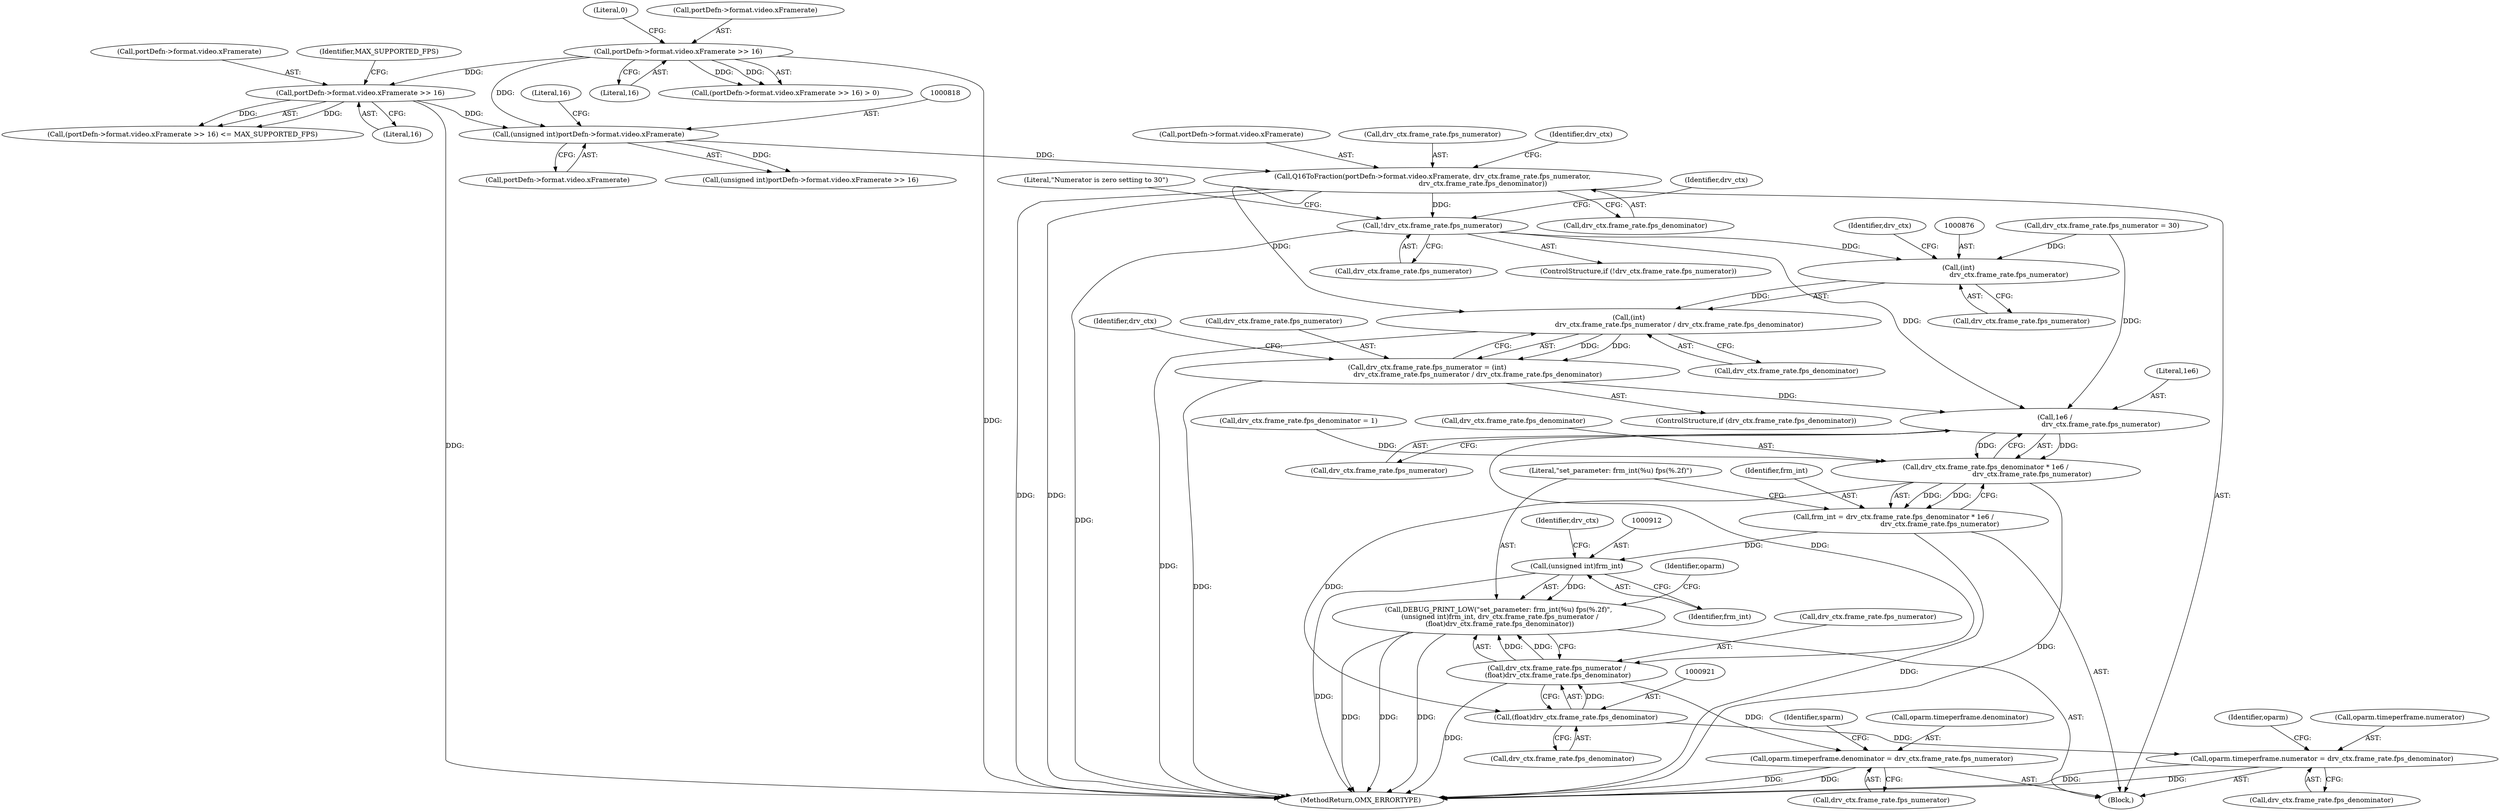 digraph "0_Android_560ccdb509a7b86186fac0fce1b25bd9a3e6a6e8_2@pointer" {
"1000827" [label="(Call,Q16ToFraction(portDefn->format.video.xFramerate, drv_ctx.frame_rate.fps_numerator,\n                                               drv_ctx.frame_rate.fps_denominator))"];
"1000817" [label="(Call,(unsigned int)portDefn->format.video.xFramerate)"];
"1000792" [label="(Call,portDefn->format.video.xFramerate >> 16)"];
"1000803" [label="(Call,portDefn->format.video.xFramerate >> 16)"];
"1000846" [label="(Call,!drv_ctx.frame_rate.fps_numerator)"];
"1000875" [label="(Call,(int)\n                                               drv_ctx.frame_rate.fps_numerator)"];
"1000874" [label="(Call,(int)\n                                               drv_ctx.frame_rate.fps_numerator / drv_ctx.frame_rate.fps_denominator)"];
"1000868" [label="(Call,drv_ctx.frame_rate.fps_numerator = (int)\n                                               drv_ctx.frame_rate.fps_numerator / drv_ctx.frame_rate.fps_denominator)"];
"1000902" [label="(Call,1e6 /\n                                           drv_ctx.frame_rate.fps_numerator)"];
"1000896" [label="(Call,drv_ctx.frame_rate.fps_denominator * 1e6 /\n                                           drv_ctx.frame_rate.fps_numerator)"];
"1000894" [label="(Call,frm_int = drv_ctx.frame_rate.fps_denominator * 1e6 /\n                                           drv_ctx.frame_rate.fps_numerator)"];
"1000911" [label="(Call,(unsigned int)frm_int)"];
"1000909" [label="(Call,DEBUG_PRINT_LOW(\"set_parameter: frm_int(%u) fps(%.2f)\",\n (unsigned int)frm_int, drv_ctx.frame_rate.fps_numerator /\n (float)drv_ctx.frame_rate.fps_denominator))"];
"1000920" [label="(Call,(float)drv_ctx.frame_rate.fps_denominator)"];
"1000914" [label="(Call,drv_ctx.frame_rate.fps_numerator /\n (float)drv_ctx.frame_rate.fps_denominator)"];
"1000939" [label="(Call,oparm.timeperframe.denominator = drv_ctx.frame_rate.fps_numerator)"];
"1000928" [label="(Call,oparm.timeperframe.numerator = drv_ctx.frame_rate.fps_denominator)"];
"1000953" [label="(Identifier,sparm)"];
"1000800" [label="(Literal,16)"];
"1000819" [label="(Call,portDefn->format.video.xFramerate)"];
"1000812" [label="(Identifier,MAX_SUPPORTED_FPS)"];
"1000877" [label="(Call,drv_ctx.frame_rate.fps_numerator)"];
"1000915" [label="(Call,drv_ctx.frame_rate.fps_numerator)"];
"1000801" [label="(Literal,0)"];
"1000882" [label="(Call,drv_ctx.frame_rate.fps_denominator)"];
"1000862" [label="(ControlStructure,if (drv_ctx.frame_rate.fps_denominator))"];
"1000890" [label="(Identifier,drv_ctx)"];
"1000942" [label="(Identifier,oparm)"];
"1000896" [label="(Call,drv_ctx.frame_rate.fps_denominator * 1e6 /\n                                           drv_ctx.frame_rate.fps_numerator)"];
"1000945" [label="(Call,drv_ctx.frame_rate.fps_numerator)"];
"1000895" [label="(Identifier,frm_int)"];
"1000884" [label="(Identifier,drv_ctx)"];
"1000928" [label="(Call,oparm.timeperframe.numerator = drv_ctx.frame_rate.fps_denominator)"];
"1000868" [label="(Call,drv_ctx.frame_rate.fps_numerator = (int)\n                                               drv_ctx.frame_rate.fps_numerator / drv_ctx.frame_rate.fps_denominator)"];
"1000811" [label="(Literal,16)"];
"1000791" [label="(Call,(portDefn->format.video.xFramerate >> 16) > 0)"];
"1000909" [label="(Call,DEBUG_PRINT_LOW(\"set_parameter: frm_int(%u) fps(%.2f)\",\n (unsigned int)frm_int, drv_ctx.frame_rate.fps_numerator /\n (float)drv_ctx.frame_rate.fps_denominator))"];
"1000840" [label="(Call,drv_ctx.frame_rate.fps_denominator)"];
"1000845" [label="(ControlStructure,if (!drv_ctx.frame_rate.fps_numerator))"];
"1000865" [label="(Identifier,drv_ctx)"];
"1000894" [label="(Call,frm_int = drv_ctx.frame_rate.fps_denominator * 1e6 /\n                                           drv_ctx.frame_rate.fps_numerator)"];
"1000920" [label="(Call,(float)drv_ctx.frame_rate.fps_denominator)"];
"1000914" [label="(Call,drv_ctx.frame_rate.fps_numerator /\n (float)drv_ctx.frame_rate.fps_denominator)"];
"1000849" [label="(Identifier,drv_ctx)"];
"1000813" [label="(Block,)"];
"1000828" [label="(Call,portDefn->format.video.xFramerate)"];
"1000875" [label="(Call,(int)\n                                               drv_ctx.frame_rate.fps_numerator)"];
"1000826" [label="(Literal,16)"];
"1000792" [label="(Call,portDefn->format.video.xFramerate >> 16)"];
"1000904" [label="(Call,drv_ctx.frame_rate.fps_numerator)"];
"1000887" [label="(Call,drv_ctx.frame_rate.fps_denominator = 1)"];
"1000827" [label="(Call,Q16ToFraction(portDefn->format.video.xFramerate, drv_ctx.frame_rate.fps_numerator,\n                                               drv_ctx.frame_rate.fps_denominator))"];
"1000897" [label="(Call,drv_ctx.frame_rate.fps_denominator)"];
"1000911" [label="(Call,(unsigned int)frm_int)"];
"1000855" [label="(Call,drv_ctx.frame_rate.fps_numerator = 30)"];
"1000793" [label="(Call,portDefn->format.video.xFramerate)"];
"1000874" [label="(Call,(int)\n                                               drv_ctx.frame_rate.fps_numerator / drv_ctx.frame_rate.fps_denominator)"];
"1000835" [label="(Call,drv_ctx.frame_rate.fps_numerator)"];
"1003102" [label="(MethodReturn,OMX_ERRORTYPE)"];
"1000803" [label="(Call,portDefn->format.video.xFramerate >> 16)"];
"1000939" [label="(Call,oparm.timeperframe.denominator = drv_ctx.frame_rate.fps_numerator)"];
"1000816" [label="(Call,(unsigned int)portDefn->format.video.xFramerate >> 16)"];
"1000847" [label="(Call,drv_ctx.frame_rate.fps_numerator)"];
"1000940" [label="(Call,oparm.timeperframe.denominator)"];
"1000846" [label="(Call,!drv_ctx.frame_rate.fps_numerator)"];
"1000903" [label="(Literal,1e6)"];
"1000913" [label="(Identifier,frm_int)"];
"1000931" [label="(Identifier,oparm)"];
"1000804" [label="(Call,portDefn->format.video.xFramerate)"];
"1000902" [label="(Call,1e6 /\n                                           drv_ctx.frame_rate.fps_numerator)"];
"1000934" [label="(Call,drv_ctx.frame_rate.fps_denominator)"];
"1000817" [label="(Call,(unsigned int)portDefn->format.video.xFramerate)"];
"1000910" [label="(Literal,\"set_parameter: frm_int(%u) fps(%.2f)\")"];
"1000854" [label="(Literal,\"Numerator is zero setting to 30\")"];
"1000869" [label="(Call,drv_ctx.frame_rate.fps_numerator)"];
"1000917" [label="(Identifier,drv_ctx)"];
"1000922" [label="(Call,drv_ctx.frame_rate.fps_denominator)"];
"1000929" [label="(Call,oparm.timeperframe.numerator)"];
"1000802" [label="(Call,(portDefn->format.video.xFramerate >> 16) <= MAX_SUPPORTED_FPS)"];
"1000827" -> "1000813"  [label="AST: "];
"1000827" -> "1000840"  [label="CFG: "];
"1000828" -> "1000827"  [label="AST: "];
"1000835" -> "1000827"  [label="AST: "];
"1000840" -> "1000827"  [label="AST: "];
"1000849" -> "1000827"  [label="CFG: "];
"1000827" -> "1003102"  [label="DDG: "];
"1000827" -> "1003102"  [label="DDG: "];
"1000817" -> "1000827"  [label="DDG: "];
"1000827" -> "1000846"  [label="DDG: "];
"1000827" -> "1000874"  [label="DDG: "];
"1000817" -> "1000816"  [label="AST: "];
"1000817" -> "1000819"  [label="CFG: "];
"1000818" -> "1000817"  [label="AST: "];
"1000819" -> "1000817"  [label="AST: "];
"1000826" -> "1000817"  [label="CFG: "];
"1000817" -> "1000816"  [label="DDG: "];
"1000792" -> "1000817"  [label="DDG: "];
"1000803" -> "1000817"  [label="DDG: "];
"1000792" -> "1000791"  [label="AST: "];
"1000792" -> "1000800"  [label="CFG: "];
"1000793" -> "1000792"  [label="AST: "];
"1000800" -> "1000792"  [label="AST: "];
"1000801" -> "1000792"  [label="CFG: "];
"1000792" -> "1003102"  [label="DDG: "];
"1000792" -> "1000791"  [label="DDG: "];
"1000792" -> "1000791"  [label="DDG: "];
"1000792" -> "1000803"  [label="DDG: "];
"1000803" -> "1000802"  [label="AST: "];
"1000803" -> "1000811"  [label="CFG: "];
"1000804" -> "1000803"  [label="AST: "];
"1000811" -> "1000803"  [label="AST: "];
"1000812" -> "1000803"  [label="CFG: "];
"1000803" -> "1003102"  [label="DDG: "];
"1000803" -> "1000802"  [label="DDG: "];
"1000803" -> "1000802"  [label="DDG: "];
"1000846" -> "1000845"  [label="AST: "];
"1000846" -> "1000847"  [label="CFG: "];
"1000847" -> "1000846"  [label="AST: "];
"1000854" -> "1000846"  [label="CFG: "];
"1000865" -> "1000846"  [label="CFG: "];
"1000846" -> "1003102"  [label="DDG: "];
"1000846" -> "1000875"  [label="DDG: "];
"1000846" -> "1000902"  [label="DDG: "];
"1000875" -> "1000874"  [label="AST: "];
"1000875" -> "1000877"  [label="CFG: "];
"1000876" -> "1000875"  [label="AST: "];
"1000877" -> "1000875"  [label="AST: "];
"1000884" -> "1000875"  [label="CFG: "];
"1000875" -> "1000874"  [label="DDG: "];
"1000855" -> "1000875"  [label="DDG: "];
"1000874" -> "1000868"  [label="AST: "];
"1000874" -> "1000882"  [label="CFG: "];
"1000882" -> "1000874"  [label="AST: "];
"1000868" -> "1000874"  [label="CFG: "];
"1000874" -> "1003102"  [label="DDG: "];
"1000874" -> "1000868"  [label="DDG: "];
"1000874" -> "1000868"  [label="DDG: "];
"1000868" -> "1000862"  [label="AST: "];
"1000869" -> "1000868"  [label="AST: "];
"1000890" -> "1000868"  [label="CFG: "];
"1000868" -> "1003102"  [label="DDG: "];
"1000868" -> "1000902"  [label="DDG: "];
"1000902" -> "1000896"  [label="AST: "];
"1000902" -> "1000904"  [label="CFG: "];
"1000903" -> "1000902"  [label="AST: "];
"1000904" -> "1000902"  [label="AST: "];
"1000896" -> "1000902"  [label="CFG: "];
"1000902" -> "1000896"  [label="DDG: "];
"1000902" -> "1000896"  [label="DDG: "];
"1000855" -> "1000902"  [label="DDG: "];
"1000902" -> "1000914"  [label="DDG: "];
"1000896" -> "1000894"  [label="AST: "];
"1000897" -> "1000896"  [label="AST: "];
"1000894" -> "1000896"  [label="CFG: "];
"1000896" -> "1003102"  [label="DDG: "];
"1000896" -> "1000894"  [label="DDG: "];
"1000896" -> "1000894"  [label="DDG: "];
"1000887" -> "1000896"  [label="DDG: "];
"1000896" -> "1000920"  [label="DDG: "];
"1000894" -> "1000813"  [label="AST: "];
"1000895" -> "1000894"  [label="AST: "];
"1000910" -> "1000894"  [label="CFG: "];
"1000894" -> "1003102"  [label="DDG: "];
"1000894" -> "1000911"  [label="DDG: "];
"1000911" -> "1000909"  [label="AST: "];
"1000911" -> "1000913"  [label="CFG: "];
"1000912" -> "1000911"  [label="AST: "];
"1000913" -> "1000911"  [label="AST: "];
"1000917" -> "1000911"  [label="CFG: "];
"1000911" -> "1003102"  [label="DDG: "];
"1000911" -> "1000909"  [label="DDG: "];
"1000909" -> "1000813"  [label="AST: "];
"1000909" -> "1000914"  [label="CFG: "];
"1000910" -> "1000909"  [label="AST: "];
"1000914" -> "1000909"  [label="AST: "];
"1000931" -> "1000909"  [label="CFG: "];
"1000909" -> "1003102"  [label="DDG: "];
"1000909" -> "1003102"  [label="DDG: "];
"1000909" -> "1003102"  [label="DDG: "];
"1000914" -> "1000909"  [label="DDG: "];
"1000914" -> "1000909"  [label="DDG: "];
"1000920" -> "1000914"  [label="AST: "];
"1000920" -> "1000922"  [label="CFG: "];
"1000921" -> "1000920"  [label="AST: "];
"1000922" -> "1000920"  [label="AST: "];
"1000914" -> "1000920"  [label="CFG: "];
"1000920" -> "1000914"  [label="DDG: "];
"1000920" -> "1000928"  [label="DDG: "];
"1000915" -> "1000914"  [label="AST: "];
"1000914" -> "1003102"  [label="DDG: "];
"1000914" -> "1000939"  [label="DDG: "];
"1000939" -> "1000813"  [label="AST: "];
"1000939" -> "1000945"  [label="CFG: "];
"1000940" -> "1000939"  [label="AST: "];
"1000945" -> "1000939"  [label="AST: "];
"1000953" -> "1000939"  [label="CFG: "];
"1000939" -> "1003102"  [label="DDG: "];
"1000939" -> "1003102"  [label="DDG: "];
"1000928" -> "1000813"  [label="AST: "];
"1000928" -> "1000934"  [label="CFG: "];
"1000929" -> "1000928"  [label="AST: "];
"1000934" -> "1000928"  [label="AST: "];
"1000942" -> "1000928"  [label="CFG: "];
"1000928" -> "1003102"  [label="DDG: "];
"1000928" -> "1003102"  [label="DDG: "];
}
